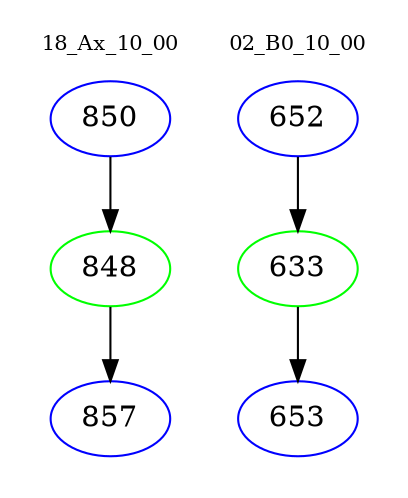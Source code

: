 digraph{
subgraph cluster_0 {
color = white
label = "18_Ax_10_00";
fontsize=10;
T0_850 [label="850", color="blue"]
T0_850 -> T0_848 [color="black"]
T0_848 [label="848", color="green"]
T0_848 -> T0_857 [color="black"]
T0_857 [label="857", color="blue"]
}
subgraph cluster_1 {
color = white
label = "02_B0_10_00";
fontsize=10;
T1_652 [label="652", color="blue"]
T1_652 -> T1_633 [color="black"]
T1_633 [label="633", color="green"]
T1_633 -> T1_653 [color="black"]
T1_653 [label="653", color="blue"]
}
}

